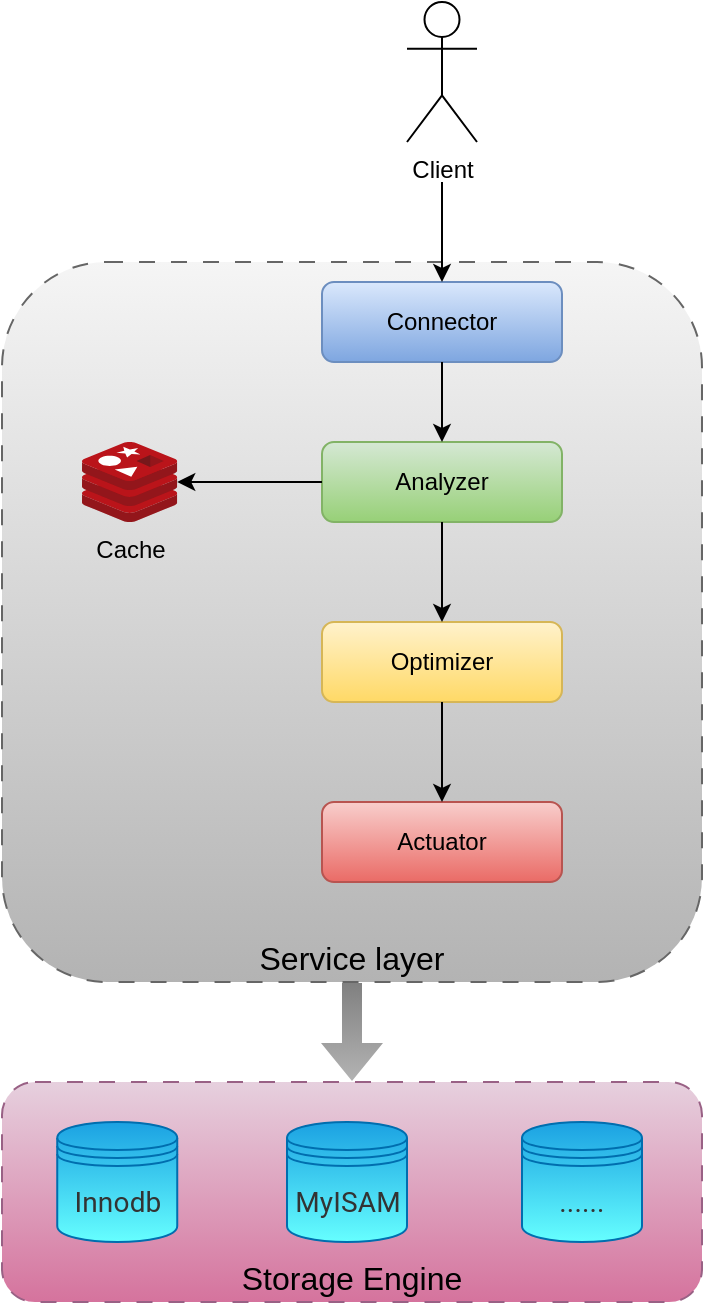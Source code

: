 <mxfile version="21.6.8" type="device">
  <diagram id="C5RBs43oDa-KdzZeNtuy" name="Page-1">
    <mxGraphModel dx="1292" dy="641" grid="1" gridSize="10" guides="1" tooltips="1" connect="1" arrows="1" fold="1" page="1" pageScale="1" pageWidth="827" pageHeight="1169" math="0" shadow="0">
      <root>
        <mxCell id="WIyWlLk6GJQsqaUBKTNV-0" />
        <mxCell id="WIyWlLk6GJQsqaUBKTNV-1" parent="WIyWlLk6GJQsqaUBKTNV-0" />
        <mxCell id="XMR_J0yOxIuvxakbu5Jo-6" value="&lt;font style=&quot;font-size: 16px;&quot;&gt;Service layer&lt;/font&gt;" style="rounded=1;whiteSpace=wrap;html=1;dashed=1;dashPattern=8 8;fillColor=#f5f5f5;strokeColor=#666666;labelBackgroundColor=none;labelBorderColor=none;gradientColor=#b3b3b3;verticalAlign=bottom;" parent="WIyWlLk6GJQsqaUBKTNV-1" vertex="1">
          <mxGeometry x="270" y="150" width="350" height="360" as="geometry" />
        </mxCell>
        <mxCell id="WIyWlLk6GJQsqaUBKTNV-3" value="Connector" style="rounded=1;whiteSpace=wrap;html=1;fontSize=12;glass=0;strokeWidth=1;shadow=0;fillColor=#dae8fc;gradientColor=#7ea6e0;strokeColor=#6c8ebf;" parent="WIyWlLk6GJQsqaUBKTNV-1" vertex="1">
          <mxGeometry x="430" y="160" width="120" height="40" as="geometry" />
        </mxCell>
        <mxCell id="WIyWlLk6GJQsqaUBKTNV-7" value="Analyzer" style="rounded=1;whiteSpace=wrap;html=1;fontSize=12;glass=0;strokeWidth=1;shadow=0;fillColor=#d5e8d4;gradientColor=#97d077;strokeColor=#82b366;" parent="WIyWlLk6GJQsqaUBKTNV-1" vertex="1">
          <mxGeometry x="430" y="240" width="120" height="40" as="geometry" />
        </mxCell>
        <mxCell id="WIyWlLk6GJQsqaUBKTNV-12" value="Optimizer" style="rounded=1;whiteSpace=wrap;html=1;fontSize=12;glass=0;strokeWidth=1;shadow=0;fillColor=#fff2cc;gradientColor=#ffd966;strokeColor=#d6b656;" parent="WIyWlLk6GJQsqaUBKTNV-1" vertex="1">
          <mxGeometry x="430" y="330" width="120" height="40" as="geometry" />
        </mxCell>
        <mxCell id="XMR_J0yOxIuvxakbu5Jo-1" value="" style="endArrow=classic;html=1;rounded=0;entryX=0.5;entryY=0;entryDx=0;entryDy=0;" parent="WIyWlLk6GJQsqaUBKTNV-1" target="WIyWlLk6GJQsqaUBKTNV-3" edge="1">
          <mxGeometry width="50" height="50" relative="1" as="geometry">
            <mxPoint x="490" y="110" as="sourcePoint" />
            <mxPoint x="650" y="420" as="targetPoint" />
          </mxGeometry>
        </mxCell>
        <mxCell id="XMR_J0yOxIuvxakbu5Jo-7" value="Actuator" style="rounded=1;whiteSpace=wrap;html=1;fontSize=12;glass=0;strokeWidth=1;shadow=0;fillColor=#f8cecc;gradientColor=#ea6b66;strokeColor=#b85450;" parent="WIyWlLk6GJQsqaUBKTNV-1" vertex="1">
          <mxGeometry x="430" y="420" width="120" height="40" as="geometry" />
        </mxCell>
        <mxCell id="XMR_J0yOxIuvxakbu5Jo-10" value="" style="endArrow=classic;html=1;rounded=0;exitX=0.5;exitY=1;exitDx=0;exitDy=0;entryX=0.5;entryY=0;entryDx=0;entryDy=0;" parent="WIyWlLk6GJQsqaUBKTNV-1" source="WIyWlLk6GJQsqaUBKTNV-12" target="XMR_J0yOxIuvxakbu5Jo-7" edge="1">
          <mxGeometry width="50" height="50" relative="1" as="geometry">
            <mxPoint x="610" y="420" as="sourcePoint" />
            <mxPoint x="660" y="370" as="targetPoint" />
          </mxGeometry>
        </mxCell>
        <mxCell id="XMR_J0yOxIuvxakbu5Jo-11" value="" style="endArrow=classic;html=1;rounded=0;exitX=0.5;exitY=1;exitDx=0;exitDy=0;entryX=0.5;entryY=0;entryDx=0;entryDy=0;" parent="WIyWlLk6GJQsqaUBKTNV-1" source="WIyWlLk6GJQsqaUBKTNV-3" target="WIyWlLk6GJQsqaUBKTNV-7" edge="1">
          <mxGeometry width="50" height="50" relative="1" as="geometry">
            <mxPoint x="610" y="420" as="sourcePoint" />
            <mxPoint x="660" y="370" as="targetPoint" />
          </mxGeometry>
        </mxCell>
        <mxCell id="XMR_J0yOxIuvxakbu5Jo-12" value="" style="endArrow=classic;html=1;rounded=0;exitX=0.5;exitY=1;exitDx=0;exitDy=0;" parent="WIyWlLk6GJQsqaUBKTNV-1" source="WIyWlLk6GJQsqaUBKTNV-7" edge="1">
          <mxGeometry width="50" height="50" relative="1" as="geometry">
            <mxPoint x="540" y="286.452" as="sourcePoint" />
            <mxPoint x="490" y="330" as="targetPoint" />
          </mxGeometry>
        </mxCell>
        <mxCell id="XMR_J0yOxIuvxakbu5Jo-16" value="Cache" style="image;sketch=0;aspect=fixed;html=1;points=[];align=center;fontSize=12;image=img/lib/mscae/Cache_Redis_Product.svg;labelBackgroundColor=none;" parent="WIyWlLk6GJQsqaUBKTNV-1" vertex="1">
          <mxGeometry x="310" y="240" width="47.62" height="40" as="geometry" />
        </mxCell>
        <mxCell id="XMR_J0yOxIuvxakbu5Jo-17" value="" style="endArrow=classic;html=1;rounded=0;exitX=0;exitY=0.5;exitDx=0;exitDy=0;" parent="WIyWlLk6GJQsqaUBKTNV-1" source="WIyWlLk6GJQsqaUBKTNV-7" target="XMR_J0yOxIuvxakbu5Jo-16" edge="1">
          <mxGeometry width="50" height="50" relative="1" as="geometry">
            <mxPoint x="430" y="310" as="sourcePoint" />
            <mxPoint x="480" y="260" as="targetPoint" />
          </mxGeometry>
        </mxCell>
        <mxCell id="XMR_J0yOxIuvxakbu5Jo-22" value="" style="shape=flexArrow;endArrow=classic;html=1;rounded=0;entryX=0.5;entryY=0;entryDx=0;entryDy=0;exitX=0.5;exitY=1;exitDx=0;exitDy=0;fillColor=#808080;strokeColor=none;gradientColor=#b3b3b3;" parent="WIyWlLk6GJQsqaUBKTNV-1" source="XMR_J0yOxIuvxakbu5Jo-6" target="XMR_J0yOxIuvxakbu5Jo-13" edge="1">
          <mxGeometry width="50" height="50" relative="1" as="geometry">
            <mxPoint x="450" y="520" as="sourcePoint" />
            <mxPoint x="500" y="470" as="targetPoint" />
          </mxGeometry>
        </mxCell>
        <mxCell id="_allxt7bcWxVUpoaqE6Q-0" value="Client" style="shape=umlActor;verticalLabelPosition=bottom;verticalAlign=top;html=1;outlineConnect=0;" vertex="1" parent="WIyWlLk6GJQsqaUBKTNV-1">
          <mxGeometry x="472.5" y="20" width="35" height="70" as="geometry" />
        </mxCell>
        <mxCell id="XMR_J0yOxIuvxakbu5Jo-13" value="&lt;font style=&quot;font-size: 16px;&quot;&gt;Storage Engine&lt;/font&gt;" style="rounded=1;whiteSpace=wrap;html=1;dashed=1;dashPattern=8 8;fillColor=#e6d0de;strokeColor=#996185;movable=1;resizable=1;rotatable=1;deletable=1;editable=1;locked=0;connectable=1;gradientColor=#d5739d;verticalAlign=bottom;" parent="WIyWlLk6GJQsqaUBKTNV-1" vertex="1">
          <mxGeometry x="270" y="560" width="350" height="110" as="geometry" />
        </mxCell>
        <mxCell id="XMR_J0yOxIuvxakbu5Jo-19" value="&lt;div style=&quot;-webkit-tap-highlight-color: transparent; font-family: &amp;quot;Google Sans&amp;quot;, Roboto, Arial, sans-serif; font-size: 14px; letter-spacing: 0.087px;&quot; lang=&quot;en&quot; dir=&quot;ltr&quot;&gt;......&lt;/div&gt;" style="shape=datastore;whiteSpace=wrap;html=1;align=center;movable=1;resizable=1;rotatable=1;deletable=1;editable=1;locked=0;connectable=1;fillColor=#1ba1e2;strokeColor=#006EAF;labelBackgroundColor=none;fontColor=#333333;gradientColor=#66FFFF;" parent="WIyWlLk6GJQsqaUBKTNV-1" vertex="1">
          <mxGeometry x="530" y="580" width="60" height="60" as="geometry" />
        </mxCell>
        <mxCell id="_allxt7bcWxVUpoaqE6Q-2" value="&lt;div style=&quot;-webkit-tap-highlight-color: transparent; font-family: &amp;quot;Google Sans&amp;quot;, Roboto, Arial, sans-serif; font-size: 14px; letter-spacing: 0.087px;&quot; lang=&quot;en&quot; dir=&quot;ltr&quot;&gt;MyISAM&lt;/div&gt;" style="shape=datastore;whiteSpace=wrap;html=1;align=center;movable=1;resizable=1;rotatable=1;deletable=1;editable=1;locked=0;connectable=1;fillColor=#1ba1e2;strokeColor=#006EAF;labelBackgroundColor=none;fontColor=#333333;gradientColor=#66FFFF;" vertex="1" parent="WIyWlLk6GJQsqaUBKTNV-1">
          <mxGeometry x="412.5" y="580" width="60" height="60" as="geometry" />
        </mxCell>
        <mxCell id="_allxt7bcWxVUpoaqE6Q-3" value="&lt;div style=&quot;-webkit-tap-highlight-color: transparent; font-family: &amp;quot;Google Sans&amp;quot;, Roboto, Arial, sans-serif; font-size: 14px; letter-spacing: 0.087px;&quot; lang=&quot;en&quot; dir=&quot;ltr&quot;&gt;Innodb&lt;/div&gt;" style="shape=datastore;whiteSpace=wrap;html=1;align=center;movable=1;resizable=1;rotatable=1;deletable=1;editable=1;locked=0;connectable=1;fillColor=#1ba1e2;strokeColor=#006EAF;labelBackgroundColor=none;fontColor=#333333;gradientColor=#66FFFF;" vertex="1" parent="WIyWlLk6GJQsqaUBKTNV-1">
          <mxGeometry x="297.62" y="580" width="60" height="60" as="geometry" />
        </mxCell>
      </root>
    </mxGraphModel>
  </diagram>
</mxfile>
